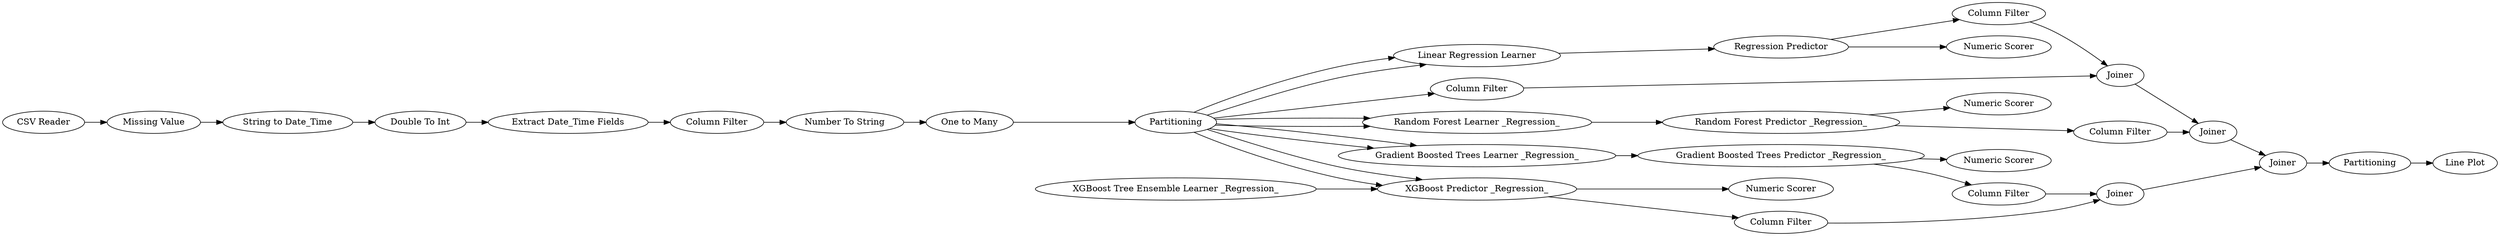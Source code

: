 digraph {
	1 [label="CSV Reader"]
	39 [label=Joiner]
	40 [label="Column Filter"]
	45 [label="Line Plot"]
	46 [label=Partitioning]
	52 [label=Joiner]
	59 [label=Joiner]
	64 [label=Joiner]
	22 [label="Linear Regression Learner"]
	23 [label="Regression Predictor"]
	24 [label="Numeric Scorer"]
	34 [label="Column Filter"]
	49 [label="Column Filter"]
	50 [label="Numeric Scorer"]
	53 [label="Random Forest Learner _Regression_"]
	54 [label="Random Forest Predictor _Regression_"]
	55 [label="XGBoost Predictor _Regression_"]
	56 [label="XGBoost Tree Ensemble Learner _Regression_"]
	57 [label="Column Filter"]
	58 [label="Numeric Scorer"]
	60 [label="Gradient Boosted Trees Learner _Regression_"]
	61 [label="Gradient Boosted Trees Predictor _Regression_"]
	62 [label="Column Filter"]
	63 [label="Numeric Scorer"]
	2 [label="Extract Date_Time Fields"]
	3 [label="String to Date_Time"]
	4 [label="Column Filter"]
	5 [label="Missing Value"]
	10 [label=Partitioning]
	29 [label="Number To String"]
	31 [label="One to Many"]
	32 [label="Double To Int"]
	22 -> 23
	23 -> 34
	23 -> 24
	53 -> 54
	54 -> 50
	54 -> 49
	55 -> 58
	55 -> 57
	56 -> 55
	60 -> 61
	61 -> 63
	61 -> 62
	2 -> 4
	3 -> 32
	4 -> 29
	5 -> 3
	29 -> 31
	31 -> 10
	32 -> 2
	1 -> 5
	39 -> 52
	40 -> 39
	46 -> 45
	52 -> 59
	59 -> 46
	64 -> 59
	34 -> 39
	49 -> 52
	57 -> 64
	62 -> 64
	10 -> 60
	10 -> 60
	10 -> 40
	10 -> 22
	10 -> 22
	10 -> 55
	10 -> 55
	10 -> 53
	10 -> 53
	rankdir=LR
}
